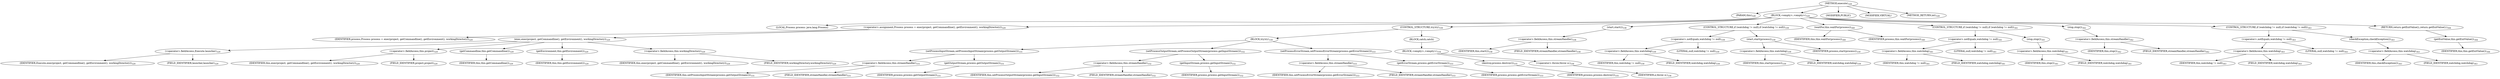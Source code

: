 digraph "execute" {  
"716" [label = <(METHOD,execute)<SUB>328</SUB>> ]
"26" [label = <(PARAM,this)<SUB>328</SUB>> ]
"717" [label = <(BLOCK,&lt;empty&gt;,&lt;empty&gt;)<SUB>328</SUB>> ]
"718" [label = <(LOCAL,Process process: java.lang.Process)> ]
"719" [label = <(&lt;operator&gt;.assignment,Process process = exec(project, getCommandline(), getEnvironment(), workingDirectory))<SUB>329</SUB>> ]
"720" [label = <(IDENTIFIER,process,Process process = exec(project, getCommandline(), getEnvironment(), workingDirectory))<SUB>329</SUB>> ]
"721" [label = <(exec,exec(project, getCommandline(), getEnvironment(), workingDirectory))<SUB>329</SUB>> ]
"722" [label = <(&lt;operator&gt;.fieldAccess,Execute.launcher)<SUB>329</SUB>> ]
"723" [label = <(IDENTIFIER,Execute,exec(project, getCommandline(), getEnvironment(), workingDirectory))<SUB>329</SUB>> ]
"724" [label = <(FIELD_IDENTIFIER,launcher,launcher)<SUB>329</SUB>> ]
"725" [label = <(&lt;operator&gt;.fieldAccess,this.project)<SUB>329</SUB>> ]
"726" [label = <(IDENTIFIER,this,exec(project, getCommandline(), getEnvironment(), workingDirectory))<SUB>329</SUB>> ]
"727" [label = <(FIELD_IDENTIFIER,project,project)<SUB>329</SUB>> ]
"728" [label = <(getCommandline,this.getCommandline())<SUB>329</SUB>> ]
"25" [label = <(IDENTIFIER,this,this.getCommandline())<SUB>329</SUB>> ]
"729" [label = <(getEnvironment,this.getEnvironment())<SUB>329</SUB>> ]
"27" [label = <(IDENTIFIER,this,this.getEnvironment())<SUB>329</SUB>> ]
"730" [label = <(&lt;operator&gt;.fieldAccess,this.workingDirectory)<SUB>329</SUB>> ]
"731" [label = <(IDENTIFIER,this,exec(project, getCommandline(), getEnvironment(), workingDirectory))<SUB>329</SUB>> ]
"732" [label = <(FIELD_IDENTIFIER,workingDirectory,workingDirectory)<SUB>329</SUB>> ]
"733" [label = <(CONTROL_STRUCTURE,try,try)<SUB>330</SUB>> ]
"734" [label = <(BLOCK,try,try)<SUB>330</SUB>> ]
"735" [label = <(setProcessInputStream,setProcessInputStream(process.getOutputStream()))<SUB>331</SUB>> ]
"736" [label = <(&lt;operator&gt;.fieldAccess,this.streamHandler)<SUB>331</SUB>> ]
"737" [label = <(IDENTIFIER,this,setProcessInputStream(process.getOutputStream()))<SUB>331</SUB>> ]
"738" [label = <(FIELD_IDENTIFIER,streamHandler,streamHandler)<SUB>331</SUB>> ]
"739" [label = <(getOutputStream,process.getOutputStream())<SUB>331</SUB>> ]
"740" [label = <(IDENTIFIER,process,process.getOutputStream())<SUB>331</SUB>> ]
"741" [label = <(setProcessOutputStream,setProcessOutputStream(process.getInputStream()))<SUB>332</SUB>> ]
"742" [label = <(&lt;operator&gt;.fieldAccess,this.streamHandler)<SUB>332</SUB>> ]
"743" [label = <(IDENTIFIER,this,setProcessOutputStream(process.getInputStream()))<SUB>332</SUB>> ]
"744" [label = <(FIELD_IDENTIFIER,streamHandler,streamHandler)<SUB>332</SUB>> ]
"745" [label = <(getInputStream,process.getInputStream())<SUB>332</SUB>> ]
"746" [label = <(IDENTIFIER,process,process.getInputStream())<SUB>332</SUB>> ]
"747" [label = <(setProcessErrorStream,setProcessErrorStream(process.getErrorStream()))<SUB>333</SUB>> ]
"748" [label = <(&lt;operator&gt;.fieldAccess,this.streamHandler)<SUB>333</SUB>> ]
"749" [label = <(IDENTIFIER,this,setProcessErrorStream(process.getErrorStream()))<SUB>333</SUB>> ]
"750" [label = <(FIELD_IDENTIFIER,streamHandler,streamHandler)<SUB>333</SUB>> ]
"751" [label = <(getErrorStream,process.getErrorStream())<SUB>333</SUB>> ]
"752" [label = <(IDENTIFIER,process,process.getErrorStream())<SUB>333</SUB>> ]
"753" [label = <(BLOCK,catch,catch)> ]
"754" [label = <(BLOCK,&lt;empty&gt;,&lt;empty&gt;)<SUB>334</SUB>> ]
"755" [label = <(destroy,process.destroy())<SUB>335</SUB>> ]
"756" [label = <(IDENTIFIER,process,process.destroy())<SUB>335</SUB>> ]
"757" [label = <(&lt;operator&gt;.throw,throw e;)<SUB>336</SUB>> ]
"758" [label = <(IDENTIFIER,e,throw e;)<SUB>336</SUB>> ]
"759" [label = <(start,start())<SUB>338</SUB>> ]
"760" [label = <(&lt;operator&gt;.fieldAccess,this.streamHandler)<SUB>338</SUB>> ]
"761" [label = <(IDENTIFIER,this,start())<SUB>338</SUB>> ]
"762" [label = <(FIELD_IDENTIFIER,streamHandler,streamHandler)<SUB>338</SUB>> ]
"763" [label = <(CONTROL_STRUCTURE,if (watchdog != null),if (watchdog != null))<SUB>339</SUB>> ]
"764" [label = <(&lt;operator&gt;.notEquals,watchdog != null)<SUB>339</SUB>> ]
"765" [label = <(&lt;operator&gt;.fieldAccess,this.watchdog)<SUB>339</SUB>> ]
"766" [label = <(IDENTIFIER,this,watchdog != null)<SUB>339</SUB>> ]
"767" [label = <(FIELD_IDENTIFIER,watchdog,watchdog)<SUB>339</SUB>> ]
"768" [label = <(LITERAL,null,watchdog != null)<SUB>339</SUB>> ]
"769" [label = <(start,start(process))<SUB>339</SUB>> ]
"770" [label = <(&lt;operator&gt;.fieldAccess,this.watchdog)<SUB>339</SUB>> ]
"771" [label = <(IDENTIFIER,this,start(process))<SUB>339</SUB>> ]
"772" [label = <(FIELD_IDENTIFIER,watchdog,watchdog)<SUB>339</SUB>> ]
"773" [label = <(IDENTIFIER,process,start(process))<SUB>339</SUB>> ]
"774" [label = <(waitFor,this.waitFor(process))<SUB>340</SUB>> ]
"28" [label = <(IDENTIFIER,this,this.waitFor(process))<SUB>340</SUB>> ]
"775" [label = <(IDENTIFIER,process,this.waitFor(process))<SUB>340</SUB>> ]
"776" [label = <(CONTROL_STRUCTURE,if (watchdog != null),if (watchdog != null))<SUB>341</SUB>> ]
"777" [label = <(&lt;operator&gt;.notEquals,watchdog != null)<SUB>341</SUB>> ]
"778" [label = <(&lt;operator&gt;.fieldAccess,this.watchdog)<SUB>341</SUB>> ]
"779" [label = <(IDENTIFIER,this,watchdog != null)<SUB>341</SUB>> ]
"780" [label = <(FIELD_IDENTIFIER,watchdog,watchdog)<SUB>341</SUB>> ]
"781" [label = <(LITERAL,null,watchdog != null)<SUB>341</SUB>> ]
"782" [label = <(stop,stop())<SUB>341</SUB>> ]
"783" [label = <(&lt;operator&gt;.fieldAccess,this.watchdog)<SUB>341</SUB>> ]
"784" [label = <(IDENTIFIER,this,stop())<SUB>341</SUB>> ]
"785" [label = <(FIELD_IDENTIFIER,watchdog,watchdog)<SUB>341</SUB>> ]
"786" [label = <(stop,stop())<SUB>342</SUB>> ]
"787" [label = <(&lt;operator&gt;.fieldAccess,this.streamHandler)<SUB>342</SUB>> ]
"788" [label = <(IDENTIFIER,this,stop())<SUB>342</SUB>> ]
"789" [label = <(FIELD_IDENTIFIER,streamHandler,streamHandler)<SUB>342</SUB>> ]
"790" [label = <(CONTROL_STRUCTURE,if (watchdog != null),if (watchdog != null))<SUB>343</SUB>> ]
"791" [label = <(&lt;operator&gt;.notEquals,watchdog != null)<SUB>343</SUB>> ]
"792" [label = <(&lt;operator&gt;.fieldAccess,this.watchdog)<SUB>343</SUB>> ]
"793" [label = <(IDENTIFIER,this,watchdog != null)<SUB>343</SUB>> ]
"794" [label = <(FIELD_IDENTIFIER,watchdog,watchdog)<SUB>343</SUB>> ]
"795" [label = <(LITERAL,null,watchdog != null)<SUB>343</SUB>> ]
"796" [label = <(checkException,checkException())<SUB>343</SUB>> ]
"797" [label = <(&lt;operator&gt;.fieldAccess,this.watchdog)<SUB>343</SUB>> ]
"798" [label = <(IDENTIFIER,this,checkException())<SUB>343</SUB>> ]
"799" [label = <(FIELD_IDENTIFIER,watchdog,watchdog)<SUB>343</SUB>> ]
"800" [label = <(RETURN,return getExitValue();,return getExitValue();)<SUB>344</SUB>> ]
"801" [label = <(getExitValue,this.getExitValue())<SUB>344</SUB>> ]
"29" [label = <(IDENTIFIER,this,this.getExitValue())<SUB>344</SUB>> ]
"802" [label = <(MODIFIER,PUBLIC)> ]
"803" [label = <(MODIFIER,VIRTUAL)> ]
"804" [label = <(METHOD_RETURN,int)<SUB>328</SUB>> ]
  "716" -> "26" 
  "716" -> "717" 
  "716" -> "802" 
  "716" -> "803" 
  "716" -> "804" 
  "717" -> "718" 
  "717" -> "719" 
  "717" -> "733" 
  "717" -> "759" 
  "717" -> "763" 
  "717" -> "774" 
  "717" -> "776" 
  "717" -> "786" 
  "717" -> "790" 
  "717" -> "800" 
  "719" -> "720" 
  "719" -> "721" 
  "721" -> "722" 
  "721" -> "725" 
  "721" -> "728" 
  "721" -> "729" 
  "721" -> "730" 
  "722" -> "723" 
  "722" -> "724" 
  "725" -> "726" 
  "725" -> "727" 
  "728" -> "25" 
  "729" -> "27" 
  "730" -> "731" 
  "730" -> "732" 
  "733" -> "734" 
  "733" -> "753" 
  "734" -> "735" 
  "734" -> "741" 
  "734" -> "747" 
  "735" -> "736" 
  "735" -> "739" 
  "736" -> "737" 
  "736" -> "738" 
  "739" -> "740" 
  "741" -> "742" 
  "741" -> "745" 
  "742" -> "743" 
  "742" -> "744" 
  "745" -> "746" 
  "747" -> "748" 
  "747" -> "751" 
  "748" -> "749" 
  "748" -> "750" 
  "751" -> "752" 
  "753" -> "754" 
  "754" -> "755" 
  "754" -> "757" 
  "755" -> "756" 
  "757" -> "758" 
  "759" -> "760" 
  "760" -> "761" 
  "760" -> "762" 
  "763" -> "764" 
  "763" -> "769" 
  "764" -> "765" 
  "764" -> "768" 
  "765" -> "766" 
  "765" -> "767" 
  "769" -> "770" 
  "769" -> "773" 
  "770" -> "771" 
  "770" -> "772" 
  "774" -> "28" 
  "774" -> "775" 
  "776" -> "777" 
  "776" -> "782" 
  "777" -> "778" 
  "777" -> "781" 
  "778" -> "779" 
  "778" -> "780" 
  "782" -> "783" 
  "783" -> "784" 
  "783" -> "785" 
  "786" -> "787" 
  "787" -> "788" 
  "787" -> "789" 
  "790" -> "791" 
  "790" -> "796" 
  "791" -> "792" 
  "791" -> "795" 
  "792" -> "793" 
  "792" -> "794" 
  "796" -> "797" 
  "797" -> "798" 
  "797" -> "799" 
  "800" -> "801" 
  "801" -> "29" 
}
